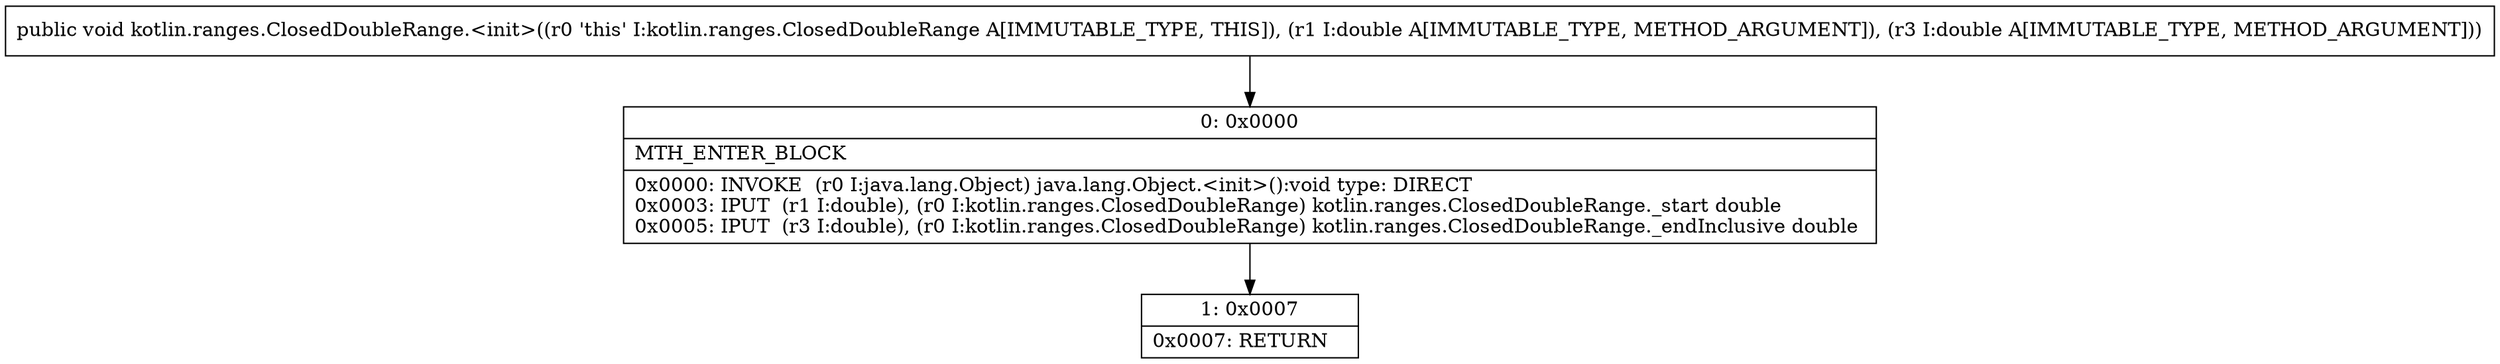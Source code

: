 digraph "CFG forkotlin.ranges.ClosedDoubleRange.\<init\>(DD)V" {
Node_0 [shape=record,label="{0\:\ 0x0000|MTH_ENTER_BLOCK\l|0x0000: INVOKE  (r0 I:java.lang.Object) java.lang.Object.\<init\>():void type: DIRECT \l0x0003: IPUT  (r1 I:double), (r0 I:kotlin.ranges.ClosedDoubleRange) kotlin.ranges.ClosedDoubleRange._start double \l0x0005: IPUT  (r3 I:double), (r0 I:kotlin.ranges.ClosedDoubleRange) kotlin.ranges.ClosedDoubleRange._endInclusive double \l}"];
Node_1 [shape=record,label="{1\:\ 0x0007|0x0007: RETURN   \l}"];
MethodNode[shape=record,label="{public void kotlin.ranges.ClosedDoubleRange.\<init\>((r0 'this' I:kotlin.ranges.ClosedDoubleRange A[IMMUTABLE_TYPE, THIS]), (r1 I:double A[IMMUTABLE_TYPE, METHOD_ARGUMENT]), (r3 I:double A[IMMUTABLE_TYPE, METHOD_ARGUMENT])) }"];
MethodNode -> Node_0;
Node_0 -> Node_1;
}

